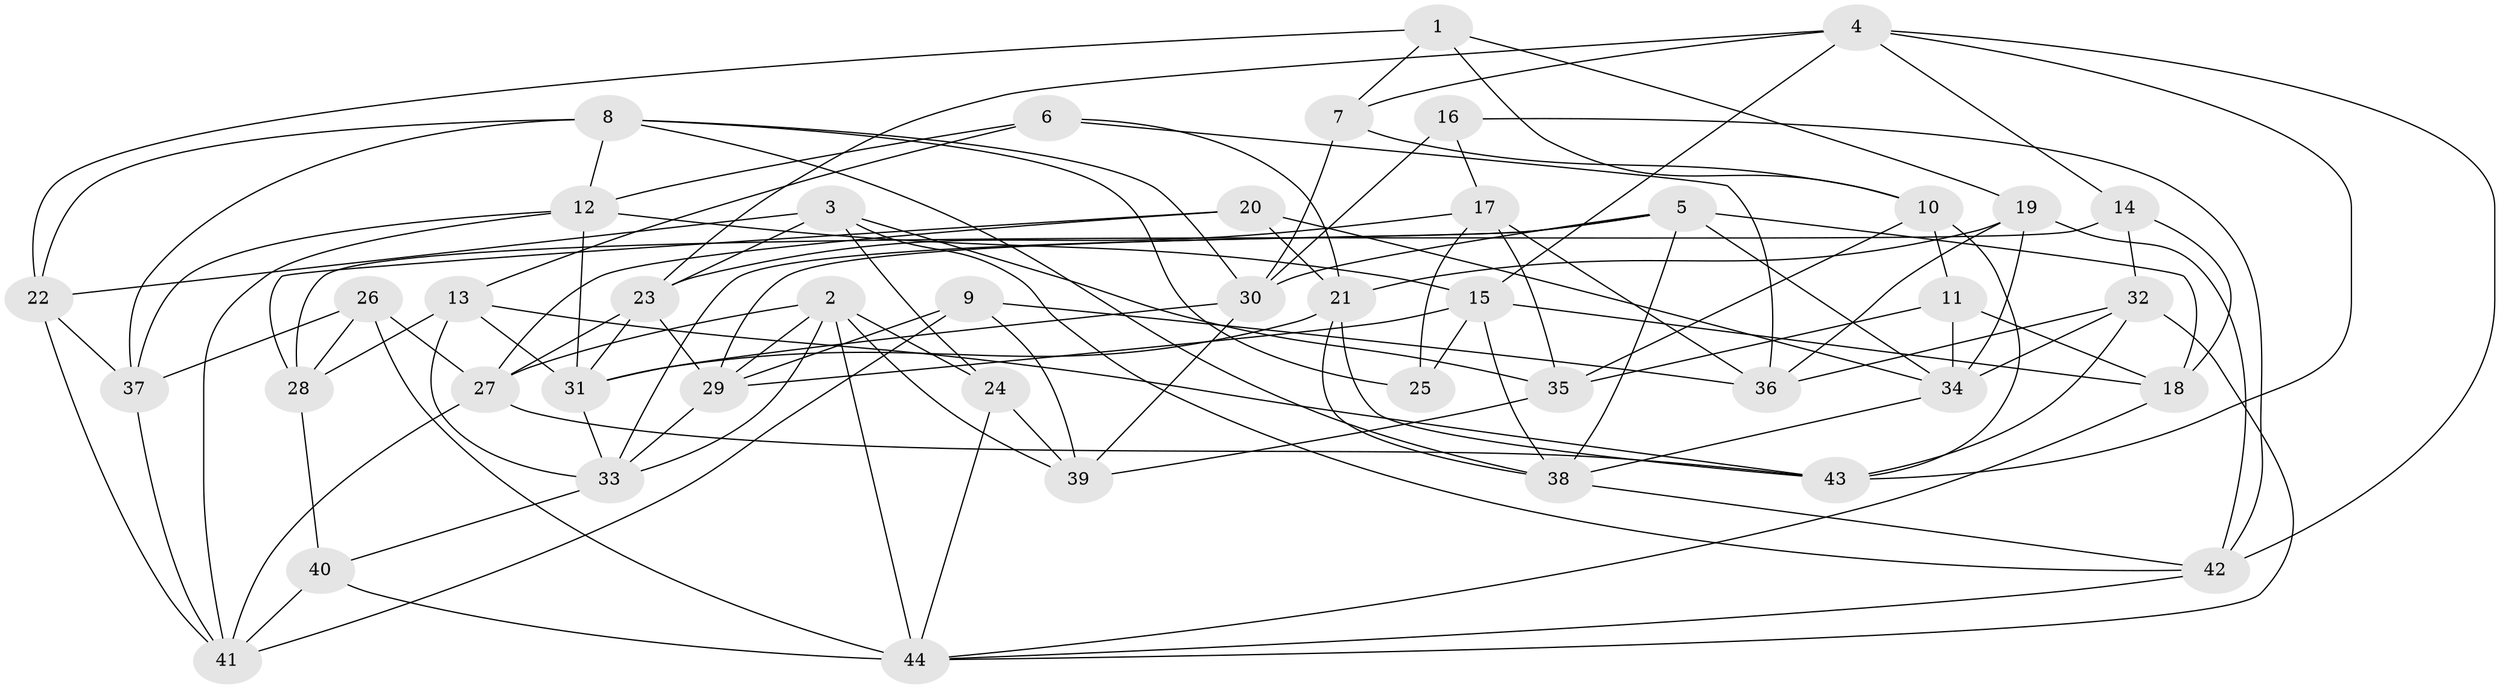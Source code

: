 // original degree distribution, {4: 1.0}
// Generated by graph-tools (version 1.1) at 2025/03/03/09/25 03:03:01]
// undirected, 44 vertices, 113 edges
graph export_dot {
graph [start="1"]
  node [color=gray90,style=filled];
  1;
  2;
  3;
  4;
  5;
  6;
  7;
  8;
  9;
  10;
  11;
  12;
  13;
  14;
  15;
  16;
  17;
  18;
  19;
  20;
  21;
  22;
  23;
  24;
  25;
  26;
  27;
  28;
  29;
  30;
  31;
  32;
  33;
  34;
  35;
  36;
  37;
  38;
  39;
  40;
  41;
  42;
  43;
  44;
  1 -- 7 [weight=1.0];
  1 -- 10 [weight=1.0];
  1 -- 19 [weight=1.0];
  1 -- 22 [weight=1.0];
  2 -- 24 [weight=1.0];
  2 -- 27 [weight=1.0];
  2 -- 29 [weight=1.0];
  2 -- 33 [weight=1.0];
  2 -- 39 [weight=1.0];
  2 -- 44 [weight=1.0];
  3 -- 22 [weight=2.0];
  3 -- 23 [weight=1.0];
  3 -- 24 [weight=1.0];
  3 -- 35 [weight=1.0];
  3 -- 42 [weight=1.0];
  4 -- 7 [weight=1.0];
  4 -- 14 [weight=1.0];
  4 -- 15 [weight=1.0];
  4 -- 23 [weight=1.0];
  4 -- 42 [weight=1.0];
  4 -- 43 [weight=1.0];
  5 -- 18 [weight=1.0];
  5 -- 29 [weight=1.0];
  5 -- 30 [weight=1.0];
  5 -- 33 [weight=1.0];
  5 -- 34 [weight=1.0];
  5 -- 38 [weight=1.0];
  6 -- 12 [weight=1.0];
  6 -- 13 [weight=1.0];
  6 -- 21 [weight=1.0];
  6 -- 36 [weight=1.0];
  7 -- 10 [weight=1.0];
  7 -- 30 [weight=3.0];
  8 -- 12 [weight=1.0];
  8 -- 22 [weight=1.0];
  8 -- 25 [weight=1.0];
  8 -- 30 [weight=1.0];
  8 -- 37 [weight=1.0];
  8 -- 38 [weight=1.0];
  9 -- 29 [weight=1.0];
  9 -- 36 [weight=1.0];
  9 -- 39 [weight=1.0];
  9 -- 41 [weight=1.0];
  10 -- 11 [weight=1.0];
  10 -- 35 [weight=1.0];
  10 -- 43 [weight=2.0];
  11 -- 18 [weight=1.0];
  11 -- 34 [weight=1.0];
  11 -- 35 [weight=1.0];
  12 -- 15 [weight=1.0];
  12 -- 31 [weight=1.0];
  12 -- 37 [weight=1.0];
  12 -- 41 [weight=1.0];
  13 -- 28 [weight=1.0];
  13 -- 31 [weight=1.0];
  13 -- 33 [weight=1.0];
  13 -- 43 [weight=2.0];
  14 -- 18 [weight=2.0];
  14 -- 28 [weight=2.0];
  14 -- 32 [weight=1.0];
  15 -- 18 [weight=1.0];
  15 -- 25 [weight=1.0];
  15 -- 29 [weight=1.0];
  15 -- 38 [weight=1.0];
  16 -- 17 [weight=2.0];
  16 -- 30 [weight=1.0];
  16 -- 42 [weight=1.0];
  17 -- 23 [weight=1.0];
  17 -- 25 [weight=2.0];
  17 -- 35 [weight=1.0];
  17 -- 36 [weight=2.0];
  18 -- 44 [weight=1.0];
  19 -- 21 [weight=1.0];
  19 -- 34 [weight=2.0];
  19 -- 36 [weight=1.0];
  19 -- 42 [weight=1.0];
  20 -- 21 [weight=1.0];
  20 -- 27 [weight=1.0];
  20 -- 28 [weight=1.0];
  20 -- 34 [weight=1.0];
  21 -- 31 [weight=1.0];
  21 -- 38 [weight=1.0];
  21 -- 43 [weight=1.0];
  22 -- 37 [weight=1.0];
  22 -- 41 [weight=1.0];
  23 -- 27 [weight=1.0];
  23 -- 29 [weight=1.0];
  23 -- 31 [weight=1.0];
  24 -- 39 [weight=1.0];
  24 -- 44 [weight=1.0];
  26 -- 27 [weight=1.0];
  26 -- 28 [weight=1.0];
  26 -- 37 [weight=2.0];
  26 -- 44 [weight=2.0];
  27 -- 41 [weight=1.0];
  27 -- 43 [weight=1.0];
  28 -- 40 [weight=1.0];
  29 -- 33 [weight=1.0];
  30 -- 31 [weight=1.0];
  30 -- 39 [weight=1.0];
  31 -- 33 [weight=1.0];
  32 -- 34 [weight=2.0];
  32 -- 36 [weight=1.0];
  32 -- 43 [weight=1.0];
  32 -- 44 [weight=1.0];
  33 -- 40 [weight=1.0];
  34 -- 38 [weight=1.0];
  35 -- 39 [weight=2.0];
  37 -- 41 [weight=1.0];
  38 -- 42 [weight=1.0];
  40 -- 41 [weight=1.0];
  40 -- 44 [weight=1.0];
  42 -- 44 [weight=1.0];
}
